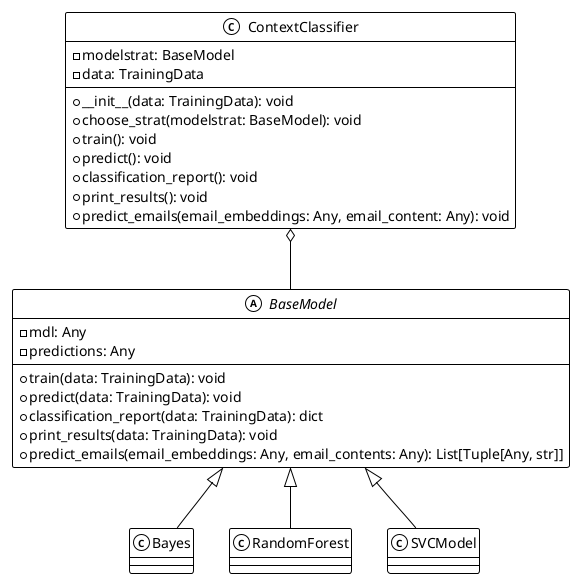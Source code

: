 @startuml
!theme mono

class ContextClassifier {
    - modelstrat: BaseModel
    - data: TrainingData
    + __init__(data: TrainingData): void
    + choose_strat(modelstrat: BaseModel): void
    + train(): void
    + predict(): void
    + classification_report(): void
    + print_results(): void
    + predict_emails(email_embeddings: Any, email_content: Any): void
}

abstract class BaseModel {
    - mdl: Any
    - predictions: Any
    + train(data: TrainingData): void
    + predict(data: TrainingData): void
    + classification_report(data: TrainingData): dict
    + print_results(data: TrainingData): void
    + predict_emails(email_embeddings: Any, email_contents: Any): List[Tuple[Any, str]]
}

class Bayes {
}
class RandomForest {
}
class SVCModel {
}



ContextClassifier o-- BaseModel
BaseModel <|-- Bayes
BaseModel <|-- RandomForest
BaseModel <|-- SVCModel
@enduml